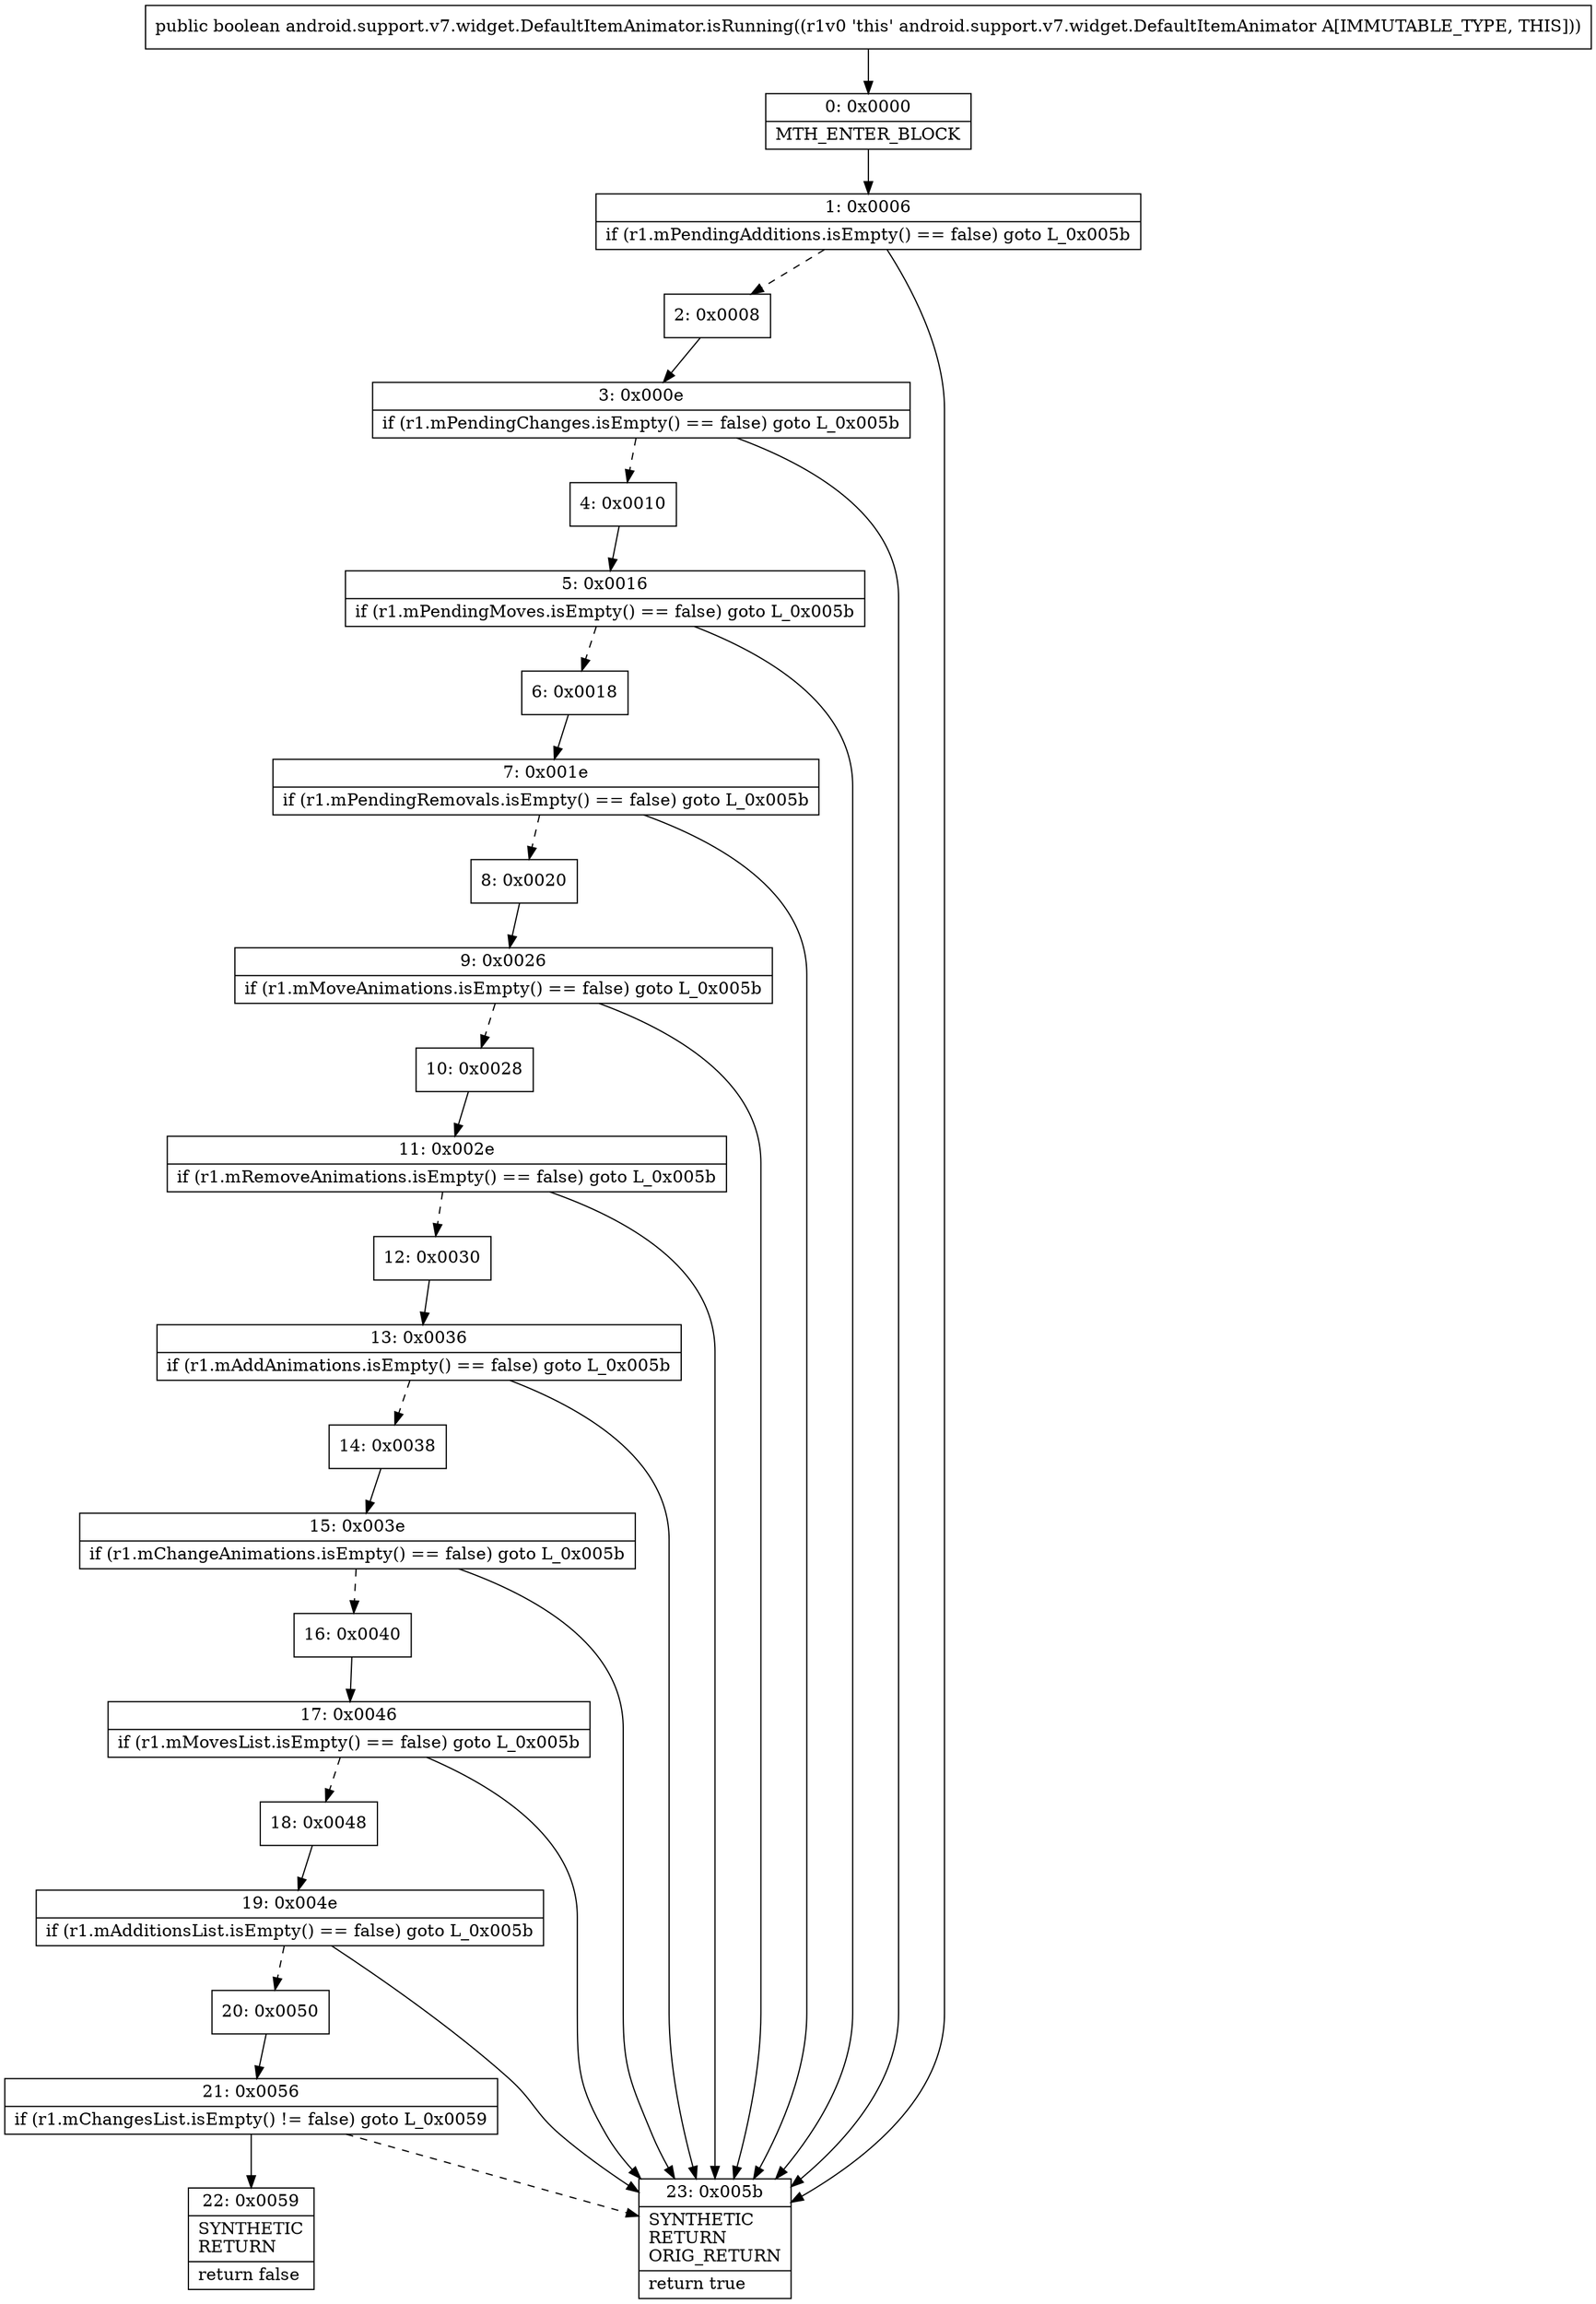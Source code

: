 digraph "CFG forandroid.support.v7.widget.DefaultItemAnimator.isRunning()Z" {
Node_0 [shape=record,label="{0\:\ 0x0000|MTH_ENTER_BLOCK\l}"];
Node_1 [shape=record,label="{1\:\ 0x0006|if (r1.mPendingAdditions.isEmpty() == false) goto L_0x005b\l}"];
Node_2 [shape=record,label="{2\:\ 0x0008}"];
Node_3 [shape=record,label="{3\:\ 0x000e|if (r1.mPendingChanges.isEmpty() == false) goto L_0x005b\l}"];
Node_4 [shape=record,label="{4\:\ 0x0010}"];
Node_5 [shape=record,label="{5\:\ 0x0016|if (r1.mPendingMoves.isEmpty() == false) goto L_0x005b\l}"];
Node_6 [shape=record,label="{6\:\ 0x0018}"];
Node_7 [shape=record,label="{7\:\ 0x001e|if (r1.mPendingRemovals.isEmpty() == false) goto L_0x005b\l}"];
Node_8 [shape=record,label="{8\:\ 0x0020}"];
Node_9 [shape=record,label="{9\:\ 0x0026|if (r1.mMoveAnimations.isEmpty() == false) goto L_0x005b\l}"];
Node_10 [shape=record,label="{10\:\ 0x0028}"];
Node_11 [shape=record,label="{11\:\ 0x002e|if (r1.mRemoveAnimations.isEmpty() == false) goto L_0x005b\l}"];
Node_12 [shape=record,label="{12\:\ 0x0030}"];
Node_13 [shape=record,label="{13\:\ 0x0036|if (r1.mAddAnimations.isEmpty() == false) goto L_0x005b\l}"];
Node_14 [shape=record,label="{14\:\ 0x0038}"];
Node_15 [shape=record,label="{15\:\ 0x003e|if (r1.mChangeAnimations.isEmpty() == false) goto L_0x005b\l}"];
Node_16 [shape=record,label="{16\:\ 0x0040}"];
Node_17 [shape=record,label="{17\:\ 0x0046|if (r1.mMovesList.isEmpty() == false) goto L_0x005b\l}"];
Node_18 [shape=record,label="{18\:\ 0x0048}"];
Node_19 [shape=record,label="{19\:\ 0x004e|if (r1.mAdditionsList.isEmpty() == false) goto L_0x005b\l}"];
Node_20 [shape=record,label="{20\:\ 0x0050}"];
Node_21 [shape=record,label="{21\:\ 0x0056|if (r1.mChangesList.isEmpty() != false) goto L_0x0059\l}"];
Node_22 [shape=record,label="{22\:\ 0x0059|SYNTHETIC\lRETURN\l|return false\l}"];
Node_23 [shape=record,label="{23\:\ 0x005b|SYNTHETIC\lRETURN\lORIG_RETURN\l|return true\l}"];
MethodNode[shape=record,label="{public boolean android.support.v7.widget.DefaultItemAnimator.isRunning((r1v0 'this' android.support.v7.widget.DefaultItemAnimator A[IMMUTABLE_TYPE, THIS])) }"];
MethodNode -> Node_0;
Node_0 -> Node_1;
Node_1 -> Node_2[style=dashed];
Node_1 -> Node_23;
Node_2 -> Node_3;
Node_3 -> Node_4[style=dashed];
Node_3 -> Node_23;
Node_4 -> Node_5;
Node_5 -> Node_6[style=dashed];
Node_5 -> Node_23;
Node_6 -> Node_7;
Node_7 -> Node_8[style=dashed];
Node_7 -> Node_23;
Node_8 -> Node_9;
Node_9 -> Node_10[style=dashed];
Node_9 -> Node_23;
Node_10 -> Node_11;
Node_11 -> Node_12[style=dashed];
Node_11 -> Node_23;
Node_12 -> Node_13;
Node_13 -> Node_14[style=dashed];
Node_13 -> Node_23;
Node_14 -> Node_15;
Node_15 -> Node_16[style=dashed];
Node_15 -> Node_23;
Node_16 -> Node_17;
Node_17 -> Node_18[style=dashed];
Node_17 -> Node_23;
Node_18 -> Node_19;
Node_19 -> Node_20[style=dashed];
Node_19 -> Node_23;
Node_20 -> Node_21;
Node_21 -> Node_22;
Node_21 -> Node_23[style=dashed];
}

